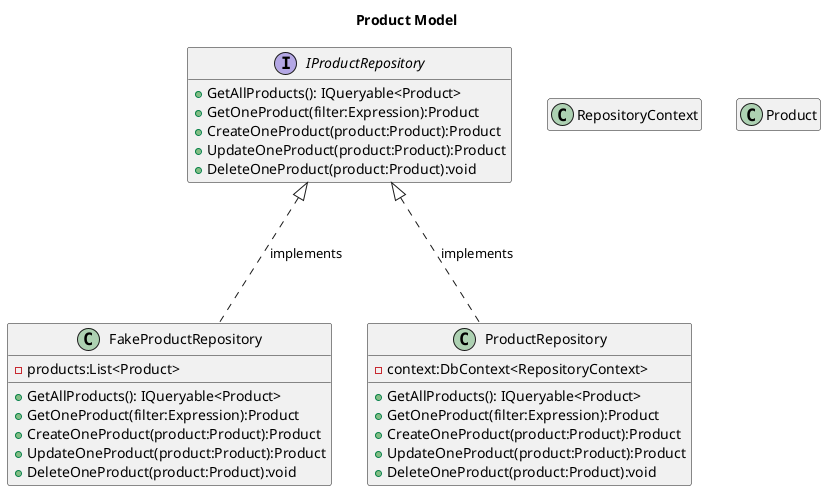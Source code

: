 @startuml Model
title "Product Model"

interface IProductRepository {
    +GetAllProducts(): IQueryable<Product>
    +GetOneProduct(filter:Expression):Product
    +CreateOneProduct(product:Product):Product
    +UpdateOneProduct(product:Product):Product
    +DeleteOneProduct(product:Product):void    

}

class FakeProductRepository {
        -products:List<Product>
        +GetAllProducts(): IQueryable<Product>
        +GetOneProduct(filter:Expression):Product
        +CreateOneProduct(product:Product):Product
        +UpdateOneProduct(product:Product):Product
        +DeleteOneProduct(product:Product):void   
}

class RepositoryContext {
    
}

class Product{

}

class ProductRepository {
    -context:DbContext<RepositoryContext>
    +GetAllProducts(): IQueryable<Product>
    +GetOneProduct(filter:Expression):Product
    +CreateOneProduct(product:Product):Product
    +UpdateOneProduct(product:Product):Product
    +DeleteOneProduct(product:Product):void   
}

FakeProductRepository .-up.|> IProductRepository : "implements"
ProductRepository .-up.|> IProductRepository : "implements"

hide empty members
@enduml